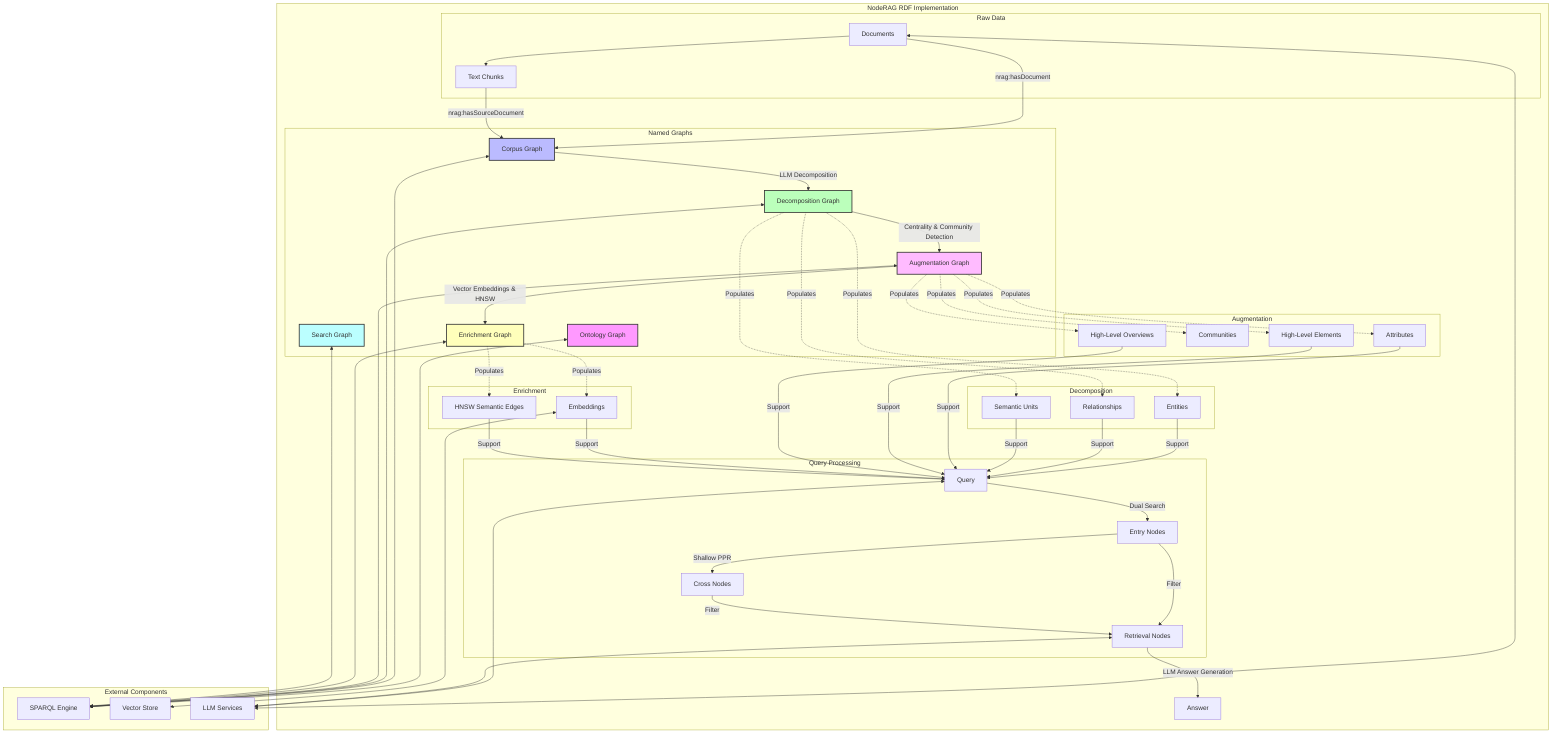 flowchart TD
    subgraph "NodeRAG RDF Implementation"
        subgraph "Named Graphs"
            G_ONT[Ontology Graph]
            G_CORP[Corpus Graph]
            G_DEC[Decomposition Graph]
            G_AUG[Augmentation Graph]
            G_ENR[Enrichment Graph]
            G_SEARCH[Search Graph]
        end

        subgraph "Raw Data"
            DOCS[Documents] --> TEXT[Text Chunks]
        end

        subgraph "Decomposition"
            ENT[Entities]
            REL[Relationships]
            SEM[Semantic Units]
        end
        
        subgraph "Augmentation"
            ATTR[Attributes]
            COMM[Communities]
            HLE[High-Level Elements]
            HLO[High-Level Overviews]
        end
        
        subgraph "Enrichment"
            EMB[Embeddings]
            HNSW[HNSW Semantic Edges]
        end
        
        subgraph "Query Processing"
            QUERY[Query]
            ENTRY[Entry Nodes]
            CROSS[Cross Nodes]
            RETR[Retrieval Nodes]
        end
        
        %% Main Flow
        DOCS --> |nrag:hasDocument| G_CORP
        TEXT --> |nrag:hasSourceDocument| G_CORP
        
        G_CORP --> |LLM Decomposition| G_DEC
        G_DEC --> |Centrality & Community Detection| G_AUG
        G_AUG --> |Vector Embeddings & HNSW| G_ENR
        
        G_DEC -.-> |Populates| ENT & REL & SEM
        G_AUG -.-> |Populates| ATTR & COMM & HLE & HLO
        G_ENR -.-> |Populates| EMB & HNSW
        
        ENT & REL & SEM & ATTR & HLE & HLO & EMB & HNSW --> |Support| QUERY
        
        QUERY --> |Dual Search| ENTRY
        ENTRY --> |Shallow PPR| CROSS
        ENTRY & CROSS --> |Filter| RETR
        
        RETR --> |LLM Answer Generation| ANSWER[Answer]
    end
    
    subgraph "External Components"
        SPARQL[SPARQL Engine]
        VSTORE[Vector Store]
        LLMS[LLM Services]
    end
    
    G_ONT & G_CORP & G_DEC & G_AUG & G_ENR & G_SEARCH <--> SPARQL
    EMB <--> VSTORE
    DOCS & QUERY & RETR <--> LLMS

    style G_ONT fill:#f9f,stroke:#333,stroke-width:2px
    style G_CORP fill:#bbf,stroke:#333,stroke-width:2px
    style G_DEC fill:#bfb,stroke:#333,stroke-width:2px
    style G_AUG fill:#fbf,stroke:#333,stroke-width:2px
    style G_ENR fill:#ffb,stroke:#333,stroke-width:2px
    style G_SEARCH fill:#bff,stroke:#333,stroke-width:2px